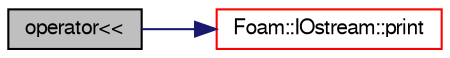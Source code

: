 digraph "operator&lt;&lt;"
{
  bgcolor="transparent";
  edge [fontname="FreeSans",fontsize="10",labelfontname="FreeSans",labelfontsize="10"];
  node [fontname="FreeSans",fontsize="10",shape=record];
  rankdir="LR";
  Node21264 [label="operator\<\<",height=0.2,width=0.4,color="black", fillcolor="grey75", style="filled", fontcolor="black"];
  Node21264 -> Node21265 [color="midnightblue",fontsize="10",style="solid",fontname="FreeSans"];
  Node21265 [label="Foam::IOstream::print",height=0.2,width=0.4,color="red",URL="$a26226.html#aa61247f481294e0822e293753513bd29",tooltip="Print description of IOstream to Ostream. "];
}
